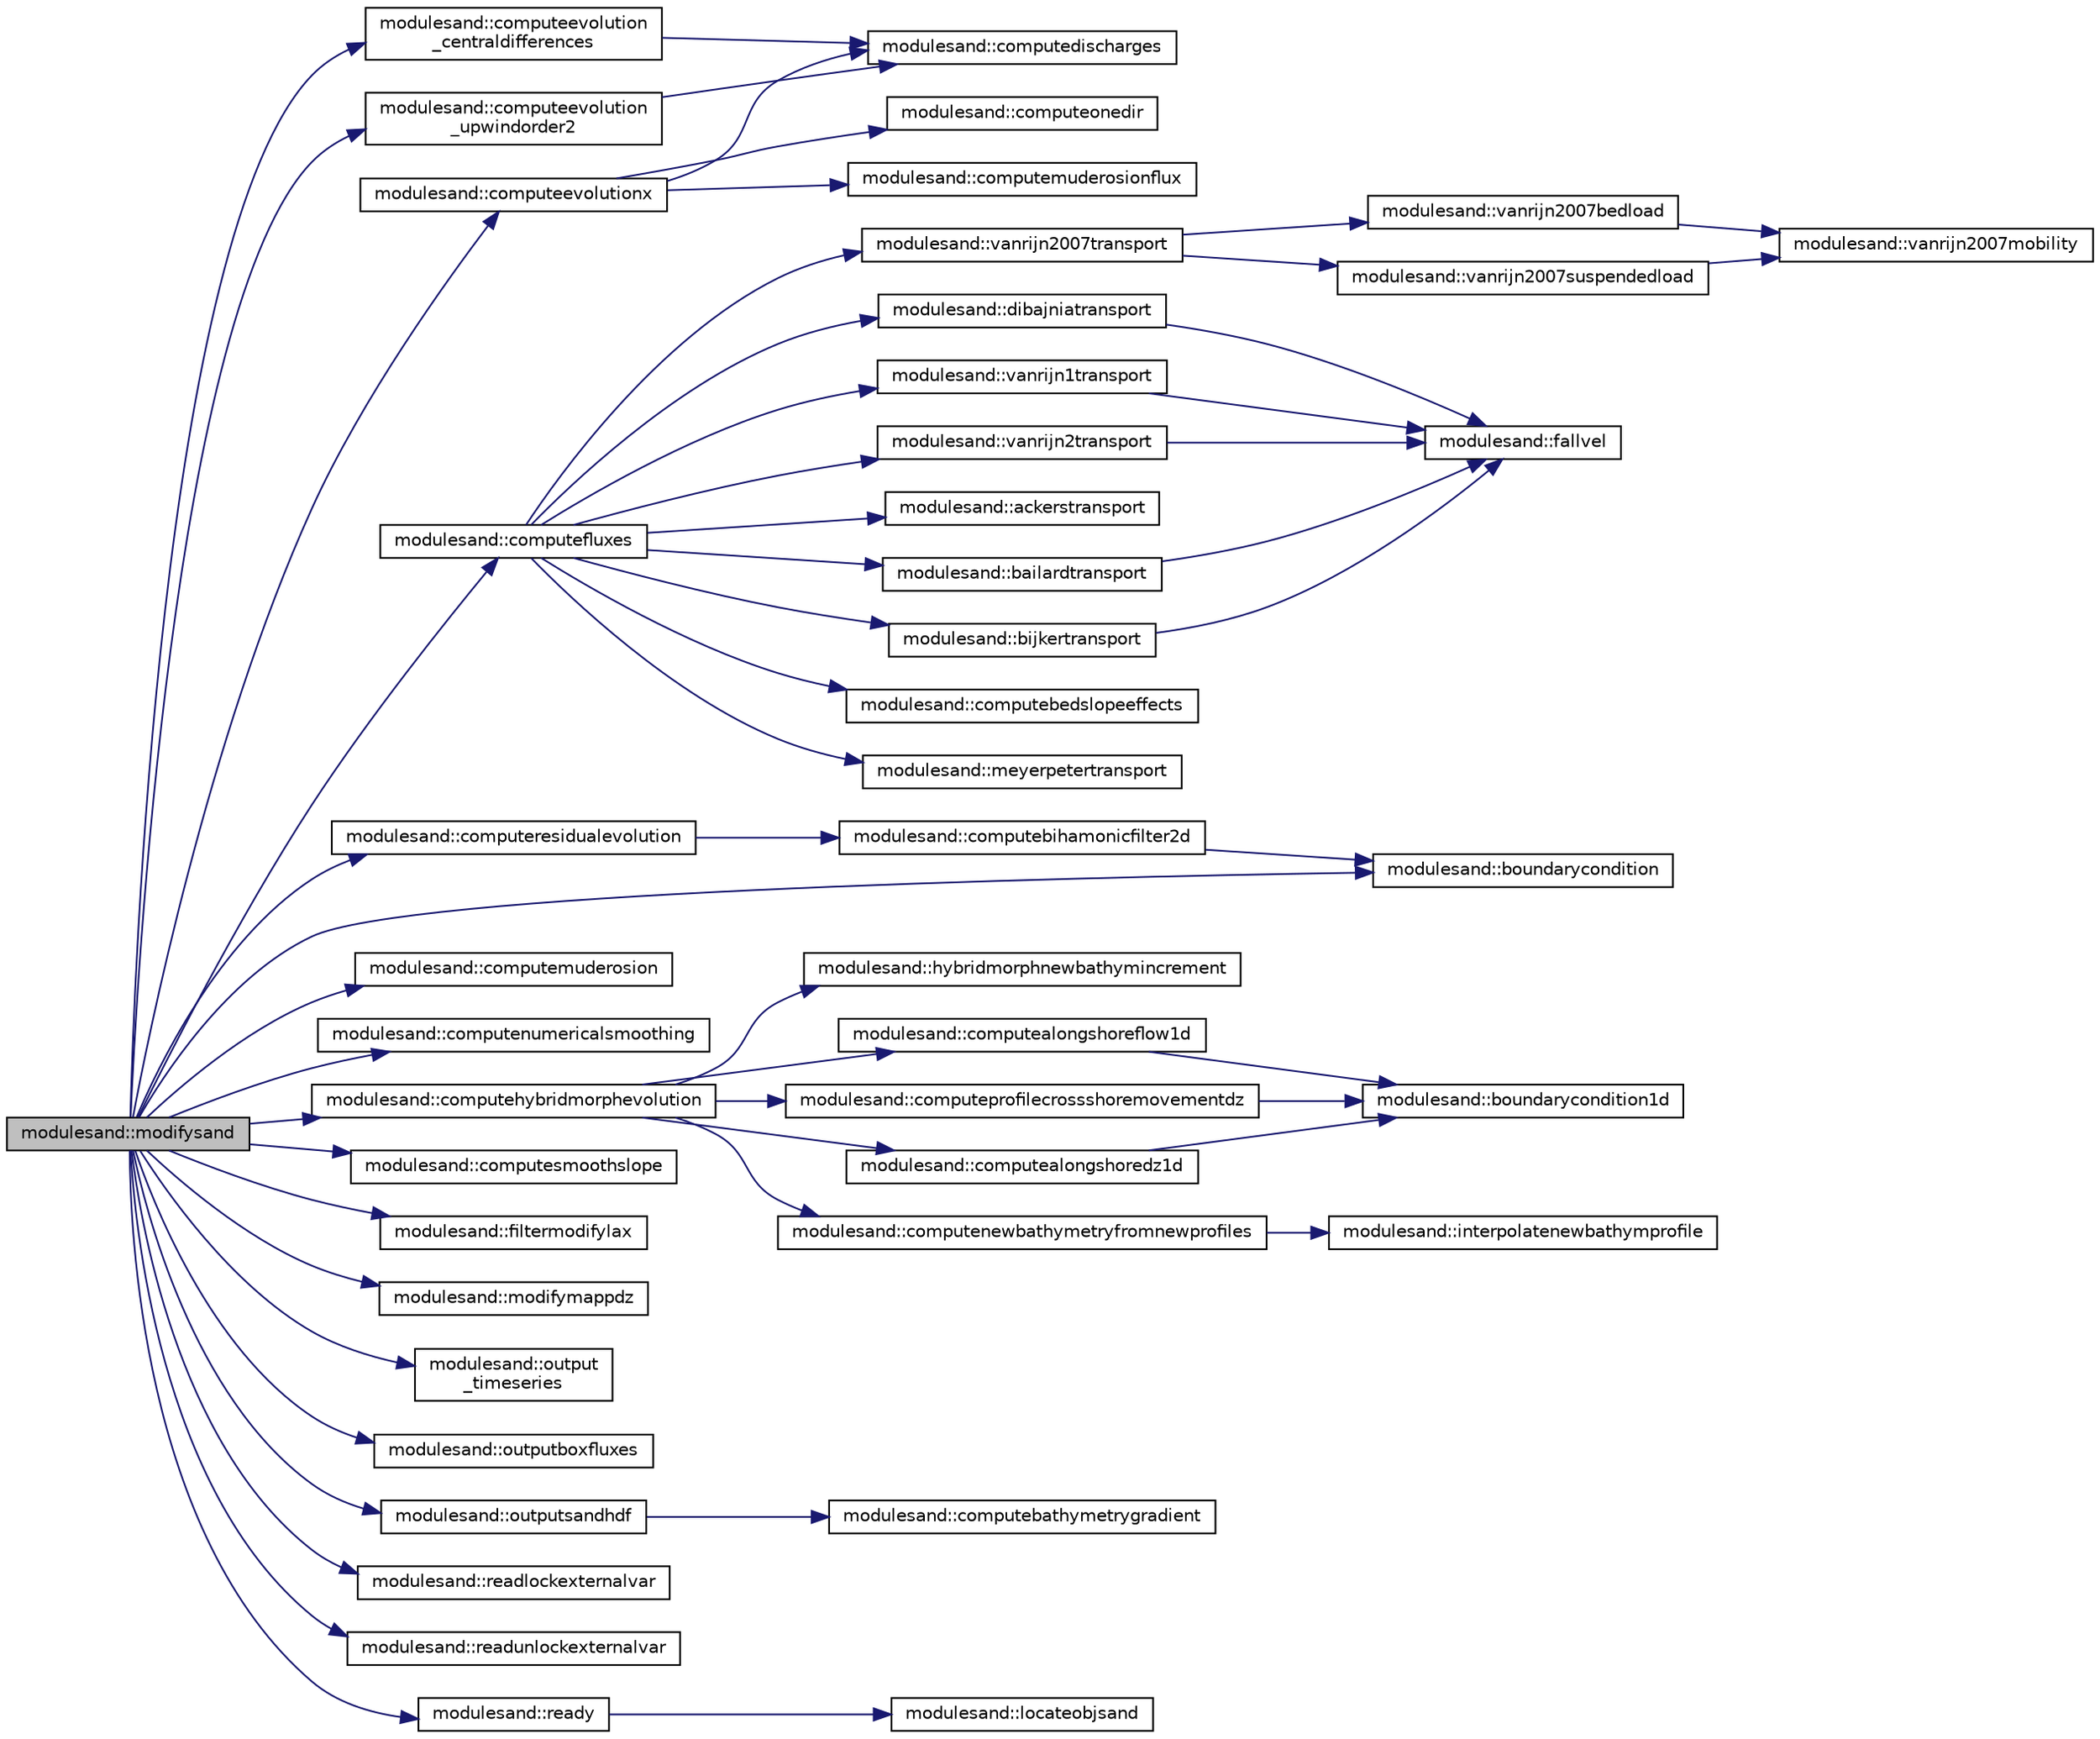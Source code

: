 digraph "modulesand::modifysand"
{
 // LATEX_PDF_SIZE
  edge [fontname="Helvetica",fontsize="10",labelfontname="Helvetica",labelfontsize="10"];
  node [fontname="Helvetica",fontsize="10",shape=record];
  rankdir="LR";
  Node1 [label="modulesand::modifysand",height=0.2,width=0.4,color="black", fillcolor="grey75", style="filled", fontcolor="black",tooltip=" "];
  Node1 -> Node2 [color="midnightblue",fontsize="10",style="solid",fontname="Helvetica"];
  Node2 [label="modulesand::boundarycondition",height=0.2,width=0.4,color="black", fillcolor="white", style="filled",URL="$namespacemodulesand.html#a24a6518a059721913dd87b9b1d7f2c4d",tooltip=" "];
  Node1 -> Node3 [color="midnightblue",fontsize="10",style="solid",fontname="Helvetica"];
  Node3 [label="modulesand::computeevolution\l_centraldifferences",height=0.2,width=0.4,color="black", fillcolor="white", style="filled",URL="$namespacemodulesand.html#a0a0730547aa0d650a7bcc24395ba4cea",tooltip=" "];
  Node3 -> Node4 [color="midnightblue",fontsize="10",style="solid",fontname="Helvetica"];
  Node4 [label="modulesand::computedischarges",height=0.2,width=0.4,color="black", fillcolor="white", style="filled",URL="$namespacemodulesand.html#a7c4449ee64c2b5e75dfe0924a2f83231",tooltip=" "];
  Node1 -> Node5 [color="midnightblue",fontsize="10",style="solid",fontname="Helvetica"];
  Node5 [label="modulesand::computeevolution\l_upwindorder2",height=0.2,width=0.4,color="black", fillcolor="white", style="filled",URL="$namespacemodulesand.html#ade72cd18189ac41b25eef5f7f97591dc",tooltip=" "];
  Node5 -> Node4 [color="midnightblue",fontsize="10",style="solid",fontname="Helvetica"];
  Node1 -> Node6 [color="midnightblue",fontsize="10",style="solid",fontname="Helvetica"];
  Node6 [label="modulesand::computeevolutionx",height=0.2,width=0.4,color="black", fillcolor="white", style="filled",URL="$namespacemodulesand.html#ad268df300c7a0630289b49a2bcd4c48a",tooltip=" "];
  Node6 -> Node4 [color="midnightblue",fontsize="10",style="solid",fontname="Helvetica"];
  Node6 -> Node7 [color="midnightblue",fontsize="10",style="solid",fontname="Helvetica"];
  Node7 [label="modulesand::computemuderosionflux",height=0.2,width=0.4,color="black", fillcolor="white", style="filled",URL="$namespacemodulesand.html#aae0297219052629b3aede86fb86e24d6",tooltip=" "];
  Node6 -> Node8 [color="midnightblue",fontsize="10",style="solid",fontname="Helvetica"];
  Node8 [label="modulesand::computeonedir",height=0.2,width=0.4,color="black", fillcolor="white", style="filled",URL="$namespacemodulesand.html#a6655acf132e0da22e39fb2b96e095bf5",tooltip=" "];
  Node1 -> Node9 [color="midnightblue",fontsize="10",style="solid",fontname="Helvetica"];
  Node9 [label="modulesand::computefluxes",height=0.2,width=0.4,color="black", fillcolor="white", style="filled",URL="$namespacemodulesand.html#a5cbe25a8640cb153443de1585837b7a3",tooltip=" "];
  Node9 -> Node10 [color="midnightblue",fontsize="10",style="solid",fontname="Helvetica"];
  Node10 [label="modulesand::ackerstransport",height=0.2,width=0.4,color="black", fillcolor="white", style="filled",URL="$namespacemodulesand.html#a982128af256cc6018f1c15e9f2bed5ad",tooltip=" "];
  Node9 -> Node11 [color="midnightblue",fontsize="10",style="solid",fontname="Helvetica"];
  Node11 [label="modulesand::bailardtransport",height=0.2,width=0.4,color="black", fillcolor="white", style="filled",URL="$namespacemodulesand.html#a93c84a69d793110411e83cb30859f0e3",tooltip=" "];
  Node11 -> Node12 [color="midnightblue",fontsize="10",style="solid",fontname="Helvetica"];
  Node12 [label="modulesand::fallvel",height=0.2,width=0.4,color="black", fillcolor="white", style="filled",URL="$namespacemodulesand.html#a81b51403d378065ebb345027ab24a5af",tooltip=" "];
  Node9 -> Node13 [color="midnightblue",fontsize="10",style="solid",fontname="Helvetica"];
  Node13 [label="modulesand::bijkertransport",height=0.2,width=0.4,color="black", fillcolor="white", style="filled",URL="$namespacemodulesand.html#ae86fef0e135985c199efb346e08b85dc",tooltip=" "];
  Node13 -> Node12 [color="midnightblue",fontsize="10",style="solid",fontname="Helvetica"];
  Node9 -> Node14 [color="midnightblue",fontsize="10",style="solid",fontname="Helvetica"];
  Node14 [label="modulesand::computebedslopeeffects",height=0.2,width=0.4,color="black", fillcolor="white", style="filled",URL="$namespacemodulesand.html#a9176419680bd2427b3dbc5e9807c9ca3",tooltip=" "];
  Node9 -> Node15 [color="midnightblue",fontsize="10",style="solid",fontname="Helvetica"];
  Node15 [label="modulesand::dibajniatransport",height=0.2,width=0.4,color="black", fillcolor="white", style="filled",URL="$namespacemodulesand.html#a2daf31a4265bfcae491e0968f275ec7a",tooltip=" "];
  Node15 -> Node12 [color="midnightblue",fontsize="10",style="solid",fontname="Helvetica"];
  Node9 -> Node16 [color="midnightblue",fontsize="10",style="solid",fontname="Helvetica"];
  Node16 [label="modulesand::meyerpetertransport",height=0.2,width=0.4,color="black", fillcolor="white", style="filled",URL="$namespacemodulesand.html#a127d449cfb0928af3dd2e7b348aca9cc",tooltip=" "];
  Node9 -> Node17 [color="midnightblue",fontsize="10",style="solid",fontname="Helvetica"];
  Node17 [label="modulesand::vanrijn1transport",height=0.2,width=0.4,color="black", fillcolor="white", style="filled",URL="$namespacemodulesand.html#abf8eba23882b69da0ba972e0af5b81ad",tooltip=" "];
  Node17 -> Node12 [color="midnightblue",fontsize="10",style="solid",fontname="Helvetica"];
  Node9 -> Node18 [color="midnightblue",fontsize="10",style="solid",fontname="Helvetica"];
  Node18 [label="modulesand::vanrijn2007transport",height=0.2,width=0.4,color="black", fillcolor="white", style="filled",URL="$namespacemodulesand.html#a86c23492690f1972adf61f7f2b36f027",tooltip=" "];
  Node18 -> Node19 [color="midnightblue",fontsize="10",style="solid",fontname="Helvetica"];
  Node19 [label="modulesand::vanrijn2007bedload",height=0.2,width=0.4,color="black", fillcolor="white", style="filled",URL="$namespacemodulesand.html#a977db0c285efea44306fcc4bd320dc10",tooltip=" "];
  Node19 -> Node20 [color="midnightblue",fontsize="10",style="solid",fontname="Helvetica"];
  Node20 [label="modulesand::vanrijn2007mobility",height=0.2,width=0.4,color="black", fillcolor="white", style="filled",URL="$namespacemodulesand.html#a484efe5d2e2a5463e1f1257ca84852b1",tooltip=" "];
  Node18 -> Node21 [color="midnightblue",fontsize="10",style="solid",fontname="Helvetica"];
  Node21 [label="modulesand::vanrijn2007suspendedload",height=0.2,width=0.4,color="black", fillcolor="white", style="filled",URL="$namespacemodulesand.html#ad4f562b0c7304b99b372a946d8cab5b1",tooltip=" "];
  Node21 -> Node20 [color="midnightblue",fontsize="10",style="solid",fontname="Helvetica"];
  Node9 -> Node22 [color="midnightblue",fontsize="10",style="solid",fontname="Helvetica"];
  Node22 [label="modulesand::vanrijn2transport",height=0.2,width=0.4,color="black", fillcolor="white", style="filled",URL="$namespacemodulesand.html#afb5faaa6c12c4db3fe47e079018ed0f7",tooltip=" "];
  Node22 -> Node12 [color="midnightblue",fontsize="10",style="solid",fontname="Helvetica"];
  Node1 -> Node23 [color="midnightblue",fontsize="10",style="solid",fontname="Helvetica"];
  Node23 [label="modulesand::computehybridmorphevolution",height=0.2,width=0.4,color="black", fillcolor="white", style="filled",URL="$namespacemodulesand.html#ac778a6b170dc738d265d1108248728f3",tooltip=" "];
  Node23 -> Node24 [color="midnightblue",fontsize="10",style="solid",fontname="Helvetica"];
  Node24 [label="modulesand::computealongshoredz1d",height=0.2,width=0.4,color="black", fillcolor="white", style="filled",URL="$namespacemodulesand.html#a608f78fe34da2344f75a4b2f32487eae",tooltip=" "];
  Node24 -> Node25 [color="midnightblue",fontsize="10",style="solid",fontname="Helvetica"];
  Node25 [label="modulesand::boundarycondition1d",height=0.2,width=0.4,color="black", fillcolor="white", style="filled",URL="$namespacemodulesand.html#ac5edc4e9b694ab004e67e47cc9a22566",tooltip=" "];
  Node23 -> Node26 [color="midnightblue",fontsize="10",style="solid",fontname="Helvetica"];
  Node26 [label="modulesand::computealongshoreflow1d",height=0.2,width=0.4,color="black", fillcolor="white", style="filled",URL="$namespacemodulesand.html#a88ad4d02a6e8f1f1c1585f441fd8a910",tooltip=" "];
  Node26 -> Node25 [color="midnightblue",fontsize="10",style="solid",fontname="Helvetica"];
  Node23 -> Node27 [color="midnightblue",fontsize="10",style="solid",fontname="Helvetica"];
  Node27 [label="modulesand::computenewbathymetryfromnewprofiles",height=0.2,width=0.4,color="black", fillcolor="white", style="filled",URL="$namespacemodulesand.html#a27c9023e77c121f3086720bf6e9e8842",tooltip=" "];
  Node27 -> Node28 [color="midnightblue",fontsize="10",style="solid",fontname="Helvetica"];
  Node28 [label="modulesand::interpolatenewbathymprofile",height=0.2,width=0.4,color="black", fillcolor="white", style="filled",URL="$namespacemodulesand.html#abe7195f0a91ff792f6a36bea021901b1",tooltip=" "];
  Node23 -> Node29 [color="midnightblue",fontsize="10",style="solid",fontname="Helvetica"];
  Node29 [label="modulesand::computeprofilecrossshoremovementdz",height=0.2,width=0.4,color="black", fillcolor="white", style="filled",URL="$namespacemodulesand.html#a5316ef806da7d9e5bca8d121c7f5fa28",tooltip=" "];
  Node29 -> Node25 [color="midnightblue",fontsize="10",style="solid",fontname="Helvetica"];
  Node23 -> Node30 [color="midnightblue",fontsize="10",style="solid",fontname="Helvetica"];
  Node30 [label="modulesand::hybridmorphnewbathymincrement",height=0.2,width=0.4,color="black", fillcolor="white", style="filled",URL="$namespacemodulesand.html#a16ec0bd3dc1304583be21920d21c0a74",tooltip=" "];
  Node1 -> Node31 [color="midnightblue",fontsize="10",style="solid",fontname="Helvetica"];
  Node31 [label="modulesand::computemuderosion",height=0.2,width=0.4,color="black", fillcolor="white", style="filled",URL="$namespacemodulesand.html#a0f07a6b3011027ee494b20accb46852e",tooltip=" "];
  Node1 -> Node32 [color="midnightblue",fontsize="10",style="solid",fontname="Helvetica"];
  Node32 [label="modulesand::computenumericalsmoothing",height=0.2,width=0.4,color="black", fillcolor="white", style="filled",URL="$namespacemodulesand.html#aa8ec28ffb1310d31679a5053863f3452",tooltip=" "];
  Node1 -> Node33 [color="midnightblue",fontsize="10",style="solid",fontname="Helvetica"];
  Node33 [label="modulesand::computeresidualevolution",height=0.2,width=0.4,color="black", fillcolor="white", style="filled",URL="$namespacemodulesand.html#a4577ec7b0d16f959a488db5280c61154",tooltip=" "];
  Node33 -> Node34 [color="midnightblue",fontsize="10",style="solid",fontname="Helvetica"];
  Node34 [label="modulesand::computebihamonicfilter2d",height=0.2,width=0.4,color="black", fillcolor="white", style="filled",URL="$namespacemodulesand.html#a3ea5b505a0fc6d89be163ff10c0f515e",tooltip=" "];
  Node34 -> Node2 [color="midnightblue",fontsize="10",style="solid",fontname="Helvetica"];
  Node1 -> Node35 [color="midnightblue",fontsize="10",style="solid",fontname="Helvetica"];
  Node35 [label="modulesand::computesmoothslope",height=0.2,width=0.4,color="black", fillcolor="white", style="filled",URL="$namespacemodulesand.html#a2490457b0368770e3389caa5b86fbcec",tooltip=" "];
  Node1 -> Node36 [color="midnightblue",fontsize="10",style="solid",fontname="Helvetica"];
  Node36 [label="modulesand::filtermodifylax",height=0.2,width=0.4,color="black", fillcolor="white", style="filled",URL="$namespacemodulesand.html#a580330ec253695e422a7fa01ca03e69f",tooltip=" "];
  Node1 -> Node37 [color="midnightblue",fontsize="10",style="solid",fontname="Helvetica"];
  Node37 [label="modulesand::modifymappdz",height=0.2,width=0.4,color="black", fillcolor="white", style="filled",URL="$namespacemodulesand.html#a49934851385611f48a356e02d5c0f1e1",tooltip=" "];
  Node1 -> Node38 [color="midnightblue",fontsize="10",style="solid",fontname="Helvetica"];
  Node38 [label="modulesand::output\l_timeseries",height=0.2,width=0.4,color="black", fillcolor="white", style="filled",URL="$namespacemodulesand.html#a88edcbeb020c6e5308ed19af4b7d4d46",tooltip=" "];
  Node1 -> Node39 [color="midnightblue",fontsize="10",style="solid",fontname="Helvetica"];
  Node39 [label="modulesand::outputboxfluxes",height=0.2,width=0.4,color="black", fillcolor="white", style="filled",URL="$namespacemodulesand.html#a587b88656b78d72a4c1f4bfedcf366c3",tooltip=" "];
  Node1 -> Node40 [color="midnightblue",fontsize="10",style="solid",fontname="Helvetica"];
  Node40 [label="modulesand::outputsandhdf",height=0.2,width=0.4,color="black", fillcolor="white", style="filled",URL="$namespacemodulesand.html#af453c334bacf72e34c80ff7d4a71fb1a",tooltip=" "];
  Node40 -> Node41 [color="midnightblue",fontsize="10",style="solid",fontname="Helvetica"];
  Node41 [label="modulesand::computebathymetrygradient",height=0.2,width=0.4,color="black", fillcolor="white", style="filled",URL="$namespacemodulesand.html#a4fb9cf38c8854f5719cd1bd9633891ce",tooltip=" "];
  Node1 -> Node42 [color="midnightblue",fontsize="10",style="solid",fontname="Helvetica"];
  Node42 [label="modulesand::readlockexternalvar",height=0.2,width=0.4,color="black", fillcolor="white", style="filled",URL="$namespacemodulesand.html#a3bbda76d81b4711c3b088303a6953f52",tooltip=" "];
  Node1 -> Node43 [color="midnightblue",fontsize="10",style="solid",fontname="Helvetica"];
  Node43 [label="modulesand::readunlockexternalvar",height=0.2,width=0.4,color="black", fillcolor="white", style="filled",URL="$namespacemodulesand.html#af758b46396eb7217217ae5f30679be76",tooltip=" "];
  Node1 -> Node44 [color="midnightblue",fontsize="10",style="solid",fontname="Helvetica"];
  Node44 [label="modulesand::ready",height=0.2,width=0.4,color="black", fillcolor="white", style="filled",URL="$namespacemodulesand.html#a663024ee5ee19e5c00cce90c271934ea",tooltip=" "];
  Node44 -> Node45 [color="midnightblue",fontsize="10",style="solid",fontname="Helvetica"];
  Node45 [label="modulesand::locateobjsand",height=0.2,width=0.4,color="black", fillcolor="white", style="filled",URL="$namespacemodulesand.html#a1cc021f53fc9b3dfb942f3a272588046",tooltip=" "];
}

